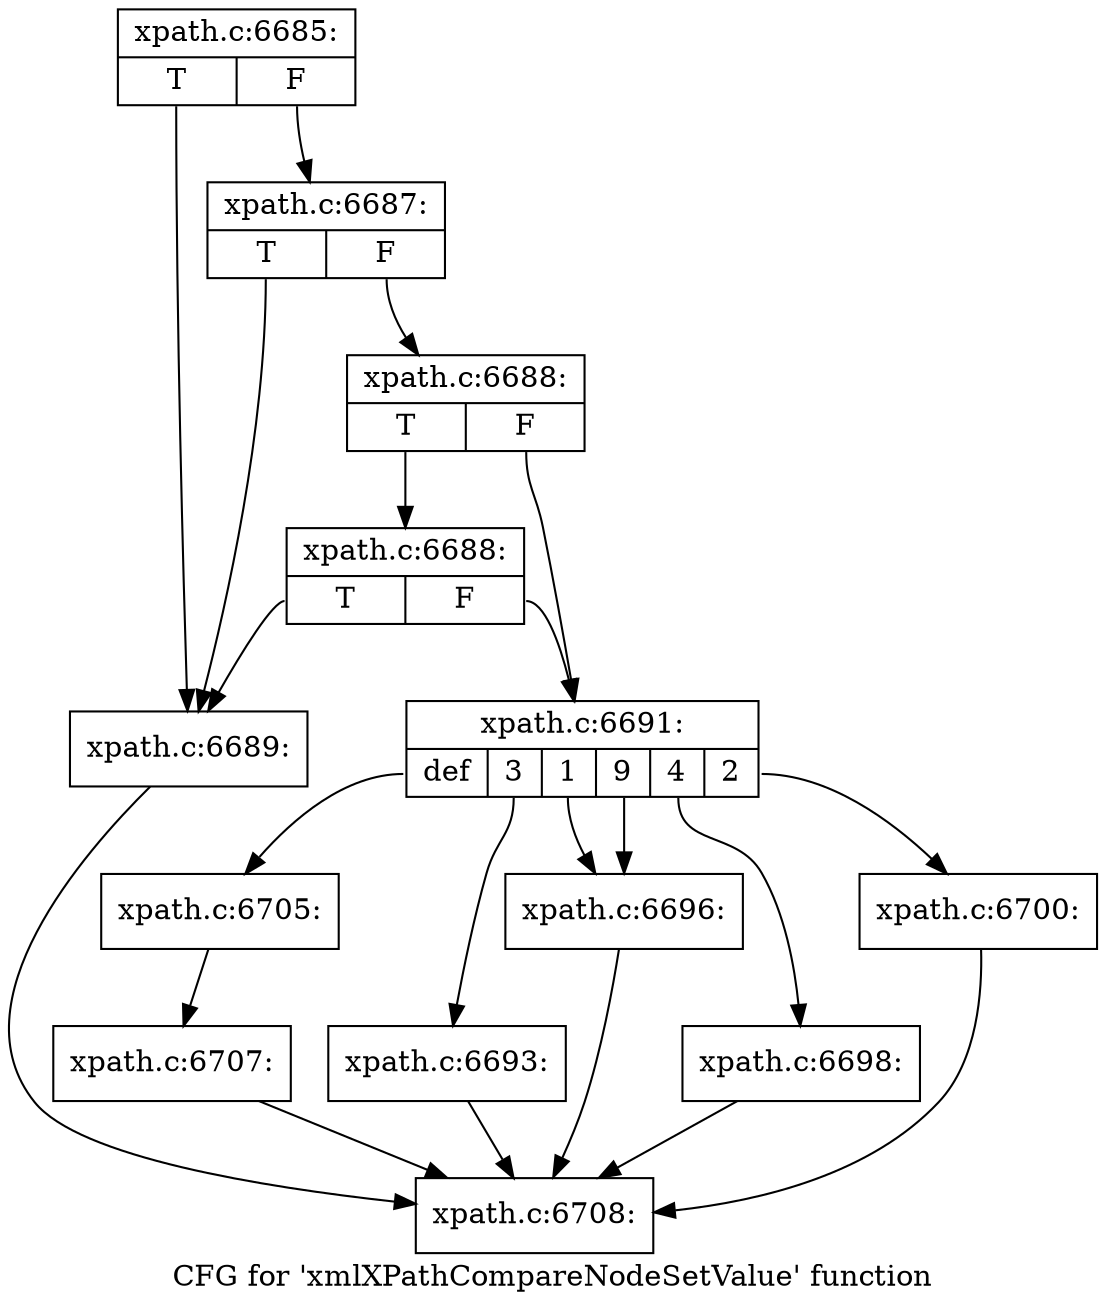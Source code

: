 digraph "CFG for 'xmlXPathCompareNodeSetValue' function" {
	label="CFG for 'xmlXPathCompareNodeSetValue' function";

	Node0x4df2650 [shape=record,label="{xpath.c:6685:|{<s0>T|<s1>F}}"];
	Node0x4df2650:s0 -> Node0x4e01600;
	Node0x4df2650:s1 -> Node0x4e01720;
	Node0x4e01720 [shape=record,label="{xpath.c:6687:|{<s0>T|<s1>F}}"];
	Node0x4e01720:s0 -> Node0x4e01600;
	Node0x4e01720:s1 -> Node0x4e016a0;
	Node0x4e016a0 [shape=record,label="{xpath.c:6688:|{<s0>T|<s1>F}}"];
	Node0x4e016a0:s0 -> Node0x4e01c30;
	Node0x4e016a0:s1 -> Node0x4e01650;
	Node0x4e01c30 [shape=record,label="{xpath.c:6688:|{<s0>T|<s1>F}}"];
	Node0x4e01c30:s0 -> Node0x4e01600;
	Node0x4e01c30:s1 -> Node0x4e01650;
	Node0x4e01600 [shape=record,label="{xpath.c:6689:}"];
	Node0x4e01600 -> Node0x4e00520;
	Node0x4e01650 [shape=record,label="{xpath.c:6691:|{<s0>def|<s1>3|<s2>1|<s3>9|<s4>4|<s5>2}}"];
	Node0x4e01650:s0 -> Node0x4e02690;
	Node0x4e01650:s1 -> Node0x4e029d0;
	Node0x4e01650:s2 -> Node0x4e032d0;
	Node0x4e01650:s3 -> Node0x4e032d0;
	Node0x4e01650:s4 -> Node0x4e03600;
	Node0x4e01650:s5 -> Node0x4e04130;
	Node0x4e029d0 [shape=record,label="{xpath.c:6693:}"];
	Node0x4e029d0 -> Node0x4e00520;
	Node0x4e032d0 [shape=record,label="{xpath.c:6696:}"];
	Node0x4e032d0 -> Node0x4e00520;
	Node0x4e03600 [shape=record,label="{xpath.c:6698:}"];
	Node0x4e03600 -> Node0x4e00520;
	Node0x4e04130 [shape=record,label="{xpath.c:6700:}"];
	Node0x4e04130 -> Node0x4e00520;
	Node0x4e02690 [shape=record,label="{xpath.c:6705:}"];
	Node0x4e02690 -> Node0x4e02480;
	Node0x4e02480 [shape=record,label="{xpath.c:6707:}"];
	Node0x4e02480 -> Node0x4e00520;
	Node0x4e00520 [shape=record,label="{xpath.c:6708:}"];
}
